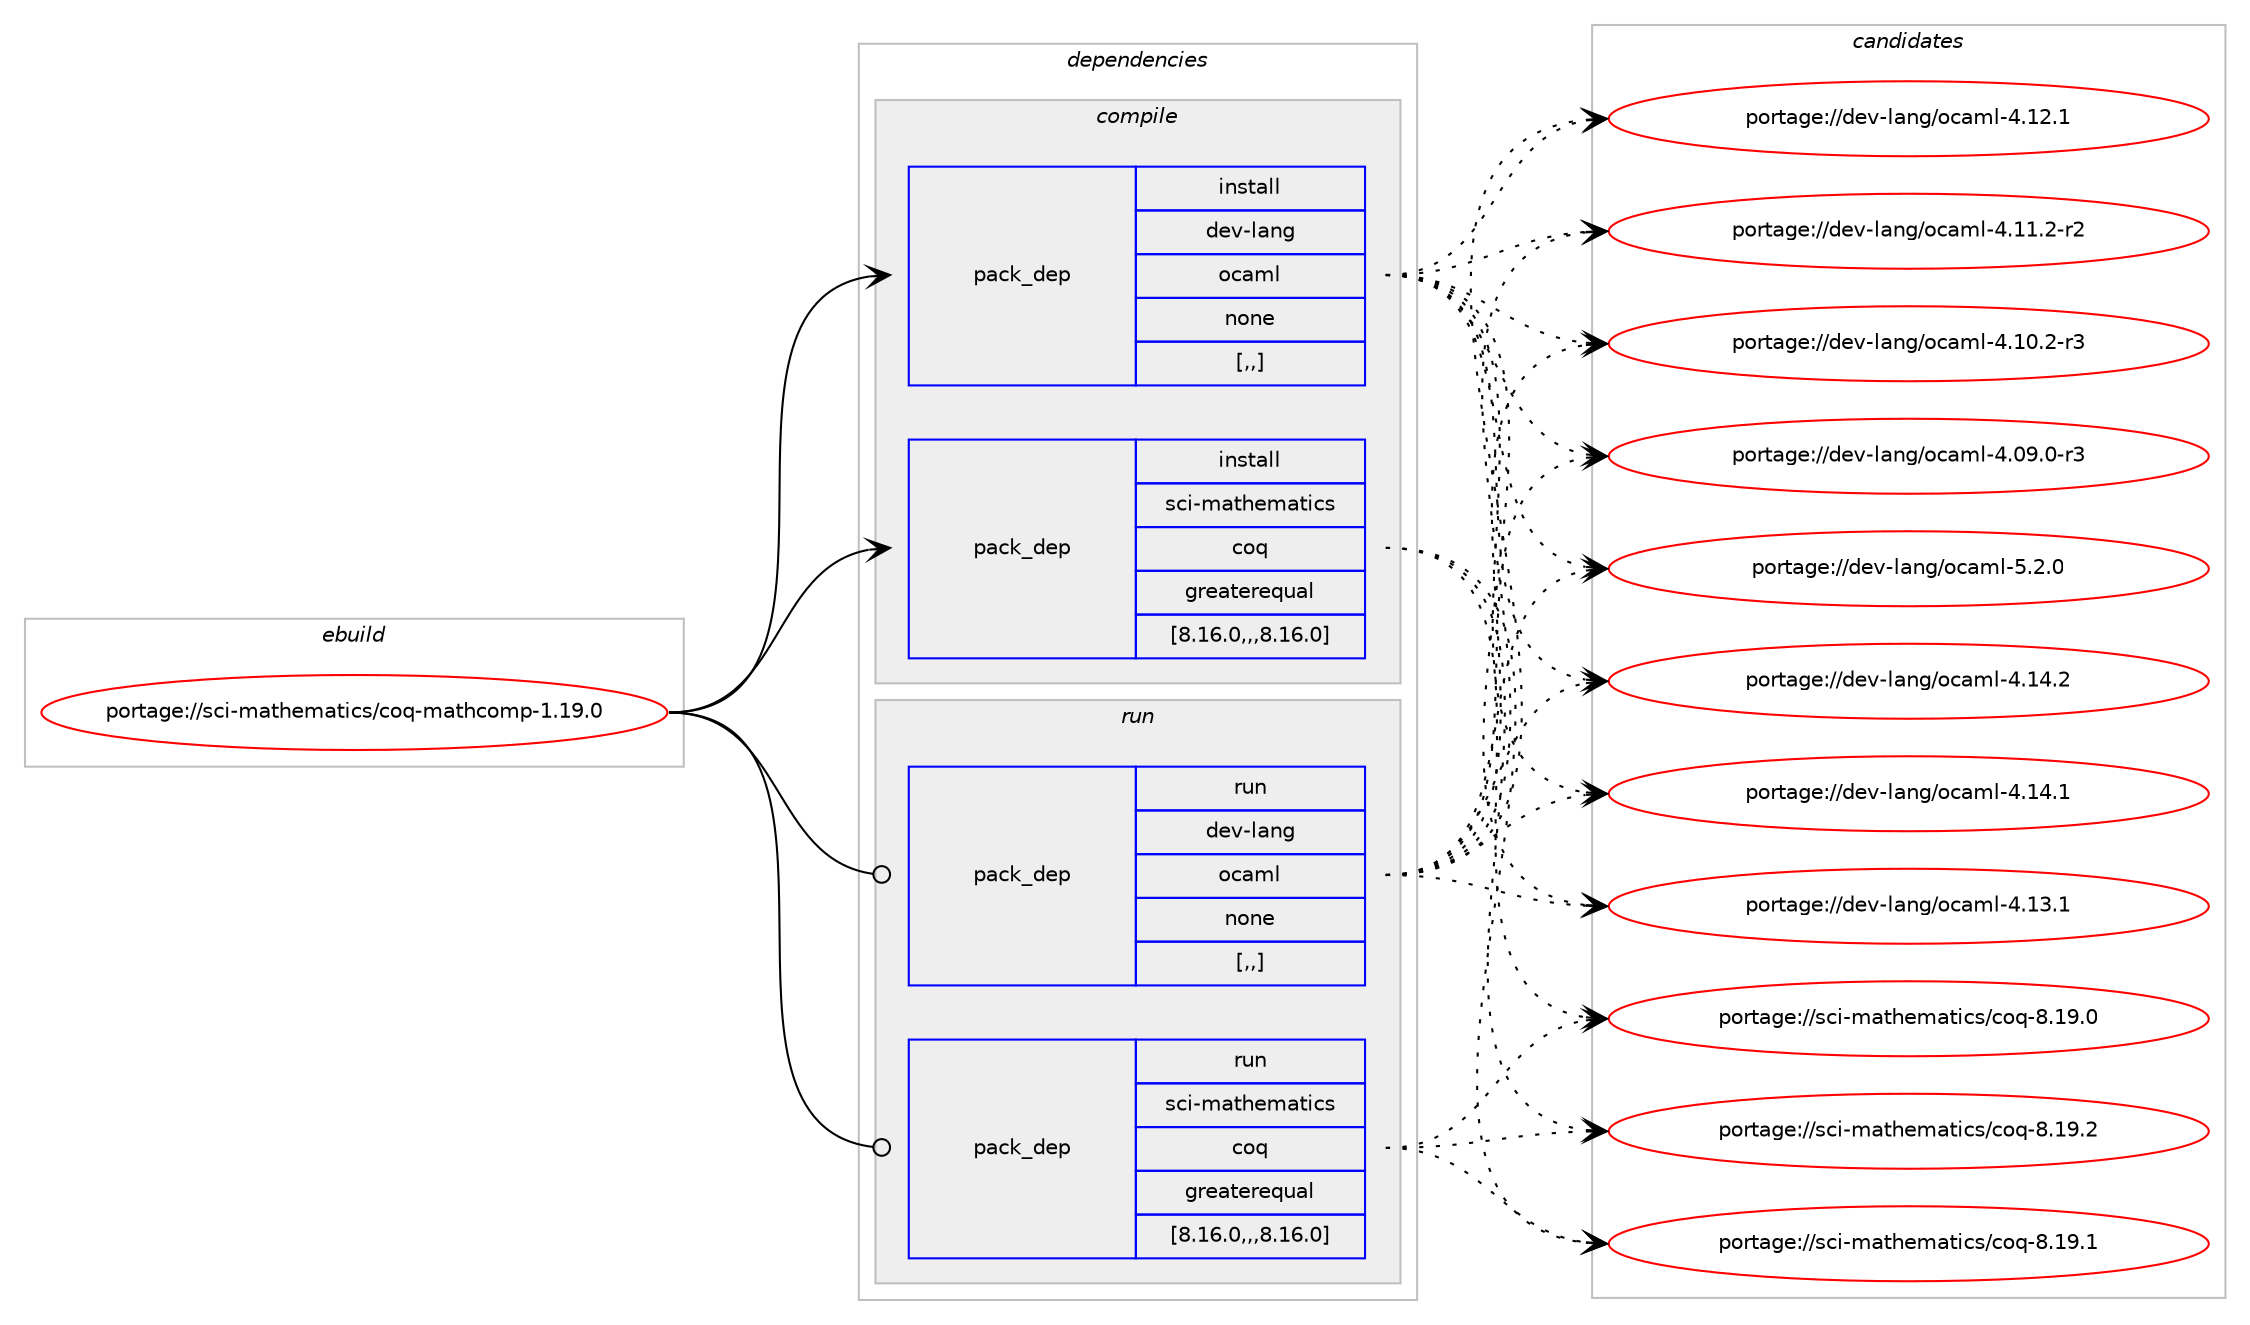 digraph prolog {

# *************
# Graph options
# *************

newrank=true;
concentrate=true;
compound=true;
graph [rankdir=LR,fontname=Helvetica,fontsize=10,ranksep=1.5];#, ranksep=2.5, nodesep=0.2];
edge  [arrowhead=vee];
node  [fontname=Helvetica,fontsize=10];

# **********
# The ebuild
# **********

subgraph cluster_leftcol {
color=gray;
rank=same;
label=<<i>ebuild</i>>;
id [label="portage://sci-mathematics/coq-mathcomp-1.19.0", color=red, width=4, href="../sci-mathematics/coq-mathcomp-1.19.0.svg"];
}

# ****************
# The dependencies
# ****************

subgraph cluster_midcol {
color=gray;
label=<<i>dependencies</i>>;
subgraph cluster_compile {
fillcolor="#eeeeee";
style=filled;
label=<<i>compile</i>>;
subgraph pack1599 {
dependency1997 [label=<<TABLE BORDER="0" CELLBORDER="1" CELLSPACING="0" CELLPADDING="4" WIDTH="220"><TR><TD ROWSPAN="6" CELLPADDING="30">pack_dep</TD></TR><TR><TD WIDTH="110">install</TD></TR><TR><TD>dev-lang</TD></TR><TR><TD>ocaml</TD></TR><TR><TD>none</TD></TR><TR><TD>[,,]</TD></TR></TABLE>>, shape=none, color=blue];
}
id:e -> dependency1997:w [weight=20,style="solid",arrowhead="vee"];
subgraph pack1600 {
dependency1998 [label=<<TABLE BORDER="0" CELLBORDER="1" CELLSPACING="0" CELLPADDING="4" WIDTH="220"><TR><TD ROWSPAN="6" CELLPADDING="30">pack_dep</TD></TR><TR><TD WIDTH="110">install</TD></TR><TR><TD>sci-mathematics</TD></TR><TR><TD>coq</TD></TR><TR><TD>greaterequal</TD></TR><TR><TD>[8.16.0,,,8.16.0]</TD></TR></TABLE>>, shape=none, color=blue];
}
id:e -> dependency1998:w [weight=20,style="solid",arrowhead="vee"];
}
subgraph cluster_compileandrun {
fillcolor="#eeeeee";
style=filled;
label=<<i>compile and run</i>>;
}
subgraph cluster_run {
fillcolor="#eeeeee";
style=filled;
label=<<i>run</i>>;
subgraph pack1601 {
dependency1999 [label=<<TABLE BORDER="0" CELLBORDER="1" CELLSPACING="0" CELLPADDING="4" WIDTH="220"><TR><TD ROWSPAN="6" CELLPADDING="30">pack_dep</TD></TR><TR><TD WIDTH="110">run</TD></TR><TR><TD>dev-lang</TD></TR><TR><TD>ocaml</TD></TR><TR><TD>none</TD></TR><TR><TD>[,,]</TD></TR></TABLE>>, shape=none, color=blue];
}
id:e -> dependency1999:w [weight=20,style="solid",arrowhead="odot"];
subgraph pack1602 {
dependency2000 [label=<<TABLE BORDER="0" CELLBORDER="1" CELLSPACING="0" CELLPADDING="4" WIDTH="220"><TR><TD ROWSPAN="6" CELLPADDING="30">pack_dep</TD></TR><TR><TD WIDTH="110">run</TD></TR><TR><TD>sci-mathematics</TD></TR><TR><TD>coq</TD></TR><TR><TD>greaterequal</TD></TR><TR><TD>[8.16.0,,,8.16.0]</TD></TR></TABLE>>, shape=none, color=blue];
}
id:e -> dependency2000:w [weight=20,style="solid",arrowhead="odot"];
}
}

# **************
# The candidates
# **************

subgraph cluster_choices {
rank=same;
color=gray;
label=<<i>candidates</i>>;

subgraph choice1599 {
color=black;
nodesep=1;
choice1001011184510897110103471119997109108455346504648 [label="portage://dev-lang/ocaml-5.2.0", color=red, width=4,href="../dev-lang/ocaml-5.2.0.svg"];
choice100101118451089711010347111999710910845524649524650 [label="portage://dev-lang/ocaml-4.14.2", color=red, width=4,href="../dev-lang/ocaml-4.14.2.svg"];
choice100101118451089711010347111999710910845524649524649 [label="portage://dev-lang/ocaml-4.14.1", color=red, width=4,href="../dev-lang/ocaml-4.14.1.svg"];
choice100101118451089711010347111999710910845524649514649 [label="portage://dev-lang/ocaml-4.13.1", color=red, width=4,href="../dev-lang/ocaml-4.13.1.svg"];
choice100101118451089711010347111999710910845524649504649 [label="portage://dev-lang/ocaml-4.12.1", color=red, width=4,href="../dev-lang/ocaml-4.12.1.svg"];
choice1001011184510897110103471119997109108455246494946504511450 [label="portage://dev-lang/ocaml-4.11.2-r2", color=red, width=4,href="../dev-lang/ocaml-4.11.2-r2.svg"];
choice1001011184510897110103471119997109108455246494846504511451 [label="portage://dev-lang/ocaml-4.10.2-r3", color=red, width=4,href="../dev-lang/ocaml-4.10.2-r3.svg"];
choice1001011184510897110103471119997109108455246485746484511451 [label="portage://dev-lang/ocaml-4.09.0-r3", color=red, width=4,href="../dev-lang/ocaml-4.09.0-r3.svg"];
dependency1997:e -> choice1001011184510897110103471119997109108455346504648:w [style=dotted,weight="100"];
dependency1997:e -> choice100101118451089711010347111999710910845524649524650:w [style=dotted,weight="100"];
dependency1997:e -> choice100101118451089711010347111999710910845524649524649:w [style=dotted,weight="100"];
dependency1997:e -> choice100101118451089711010347111999710910845524649514649:w [style=dotted,weight="100"];
dependency1997:e -> choice100101118451089711010347111999710910845524649504649:w [style=dotted,weight="100"];
dependency1997:e -> choice1001011184510897110103471119997109108455246494946504511450:w [style=dotted,weight="100"];
dependency1997:e -> choice1001011184510897110103471119997109108455246494846504511451:w [style=dotted,weight="100"];
dependency1997:e -> choice1001011184510897110103471119997109108455246485746484511451:w [style=dotted,weight="100"];
}
subgraph choice1600 {
color=black;
nodesep=1;
choice1159910545109971161041011099711610599115479911111345564649574650 [label="portage://sci-mathematics/coq-8.19.2", color=red, width=4,href="../sci-mathematics/coq-8.19.2.svg"];
choice1159910545109971161041011099711610599115479911111345564649574649 [label="portage://sci-mathematics/coq-8.19.1", color=red, width=4,href="../sci-mathematics/coq-8.19.1.svg"];
choice1159910545109971161041011099711610599115479911111345564649574648 [label="portage://sci-mathematics/coq-8.19.0", color=red, width=4,href="../sci-mathematics/coq-8.19.0.svg"];
dependency1998:e -> choice1159910545109971161041011099711610599115479911111345564649574650:w [style=dotted,weight="100"];
dependency1998:e -> choice1159910545109971161041011099711610599115479911111345564649574649:w [style=dotted,weight="100"];
dependency1998:e -> choice1159910545109971161041011099711610599115479911111345564649574648:w [style=dotted,weight="100"];
}
subgraph choice1601 {
color=black;
nodesep=1;
choice1001011184510897110103471119997109108455346504648 [label="portage://dev-lang/ocaml-5.2.0", color=red, width=4,href="../dev-lang/ocaml-5.2.0.svg"];
choice100101118451089711010347111999710910845524649524650 [label="portage://dev-lang/ocaml-4.14.2", color=red, width=4,href="../dev-lang/ocaml-4.14.2.svg"];
choice100101118451089711010347111999710910845524649524649 [label="portage://dev-lang/ocaml-4.14.1", color=red, width=4,href="../dev-lang/ocaml-4.14.1.svg"];
choice100101118451089711010347111999710910845524649514649 [label="portage://dev-lang/ocaml-4.13.1", color=red, width=4,href="../dev-lang/ocaml-4.13.1.svg"];
choice100101118451089711010347111999710910845524649504649 [label="portage://dev-lang/ocaml-4.12.1", color=red, width=4,href="../dev-lang/ocaml-4.12.1.svg"];
choice1001011184510897110103471119997109108455246494946504511450 [label="portage://dev-lang/ocaml-4.11.2-r2", color=red, width=4,href="../dev-lang/ocaml-4.11.2-r2.svg"];
choice1001011184510897110103471119997109108455246494846504511451 [label="portage://dev-lang/ocaml-4.10.2-r3", color=red, width=4,href="../dev-lang/ocaml-4.10.2-r3.svg"];
choice1001011184510897110103471119997109108455246485746484511451 [label="portage://dev-lang/ocaml-4.09.0-r3", color=red, width=4,href="../dev-lang/ocaml-4.09.0-r3.svg"];
dependency1999:e -> choice1001011184510897110103471119997109108455346504648:w [style=dotted,weight="100"];
dependency1999:e -> choice100101118451089711010347111999710910845524649524650:w [style=dotted,weight="100"];
dependency1999:e -> choice100101118451089711010347111999710910845524649524649:w [style=dotted,weight="100"];
dependency1999:e -> choice100101118451089711010347111999710910845524649514649:w [style=dotted,weight="100"];
dependency1999:e -> choice100101118451089711010347111999710910845524649504649:w [style=dotted,weight="100"];
dependency1999:e -> choice1001011184510897110103471119997109108455246494946504511450:w [style=dotted,weight="100"];
dependency1999:e -> choice1001011184510897110103471119997109108455246494846504511451:w [style=dotted,weight="100"];
dependency1999:e -> choice1001011184510897110103471119997109108455246485746484511451:w [style=dotted,weight="100"];
}
subgraph choice1602 {
color=black;
nodesep=1;
choice1159910545109971161041011099711610599115479911111345564649574650 [label="portage://sci-mathematics/coq-8.19.2", color=red, width=4,href="../sci-mathematics/coq-8.19.2.svg"];
choice1159910545109971161041011099711610599115479911111345564649574649 [label="portage://sci-mathematics/coq-8.19.1", color=red, width=4,href="../sci-mathematics/coq-8.19.1.svg"];
choice1159910545109971161041011099711610599115479911111345564649574648 [label="portage://sci-mathematics/coq-8.19.0", color=red, width=4,href="../sci-mathematics/coq-8.19.0.svg"];
dependency2000:e -> choice1159910545109971161041011099711610599115479911111345564649574650:w [style=dotted,weight="100"];
dependency2000:e -> choice1159910545109971161041011099711610599115479911111345564649574649:w [style=dotted,weight="100"];
dependency2000:e -> choice1159910545109971161041011099711610599115479911111345564649574648:w [style=dotted,weight="100"];
}
}

}
